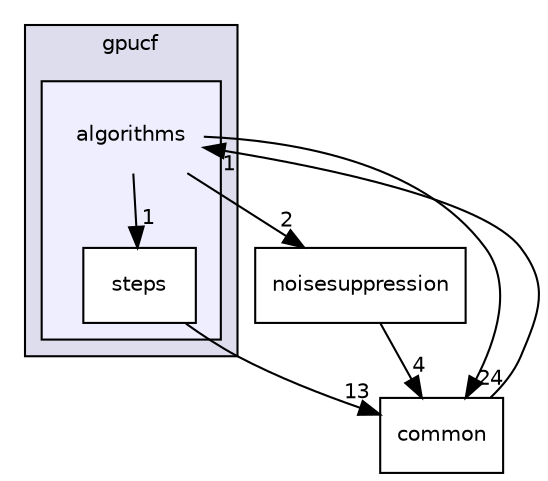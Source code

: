 digraph "/home/travis/build/AliceO2Group/AliceO2/GPU/GPUTracking/gpucf/src/gpucf/algorithms" {
  bgcolor=transparent;
  compound=true
  node [ fontsize="10", fontname="Helvetica"];
  edge [ labelfontsize="10", labelfontname="Helvetica"];
  subgraph clusterdir_1f37fe911f5f6fdd23ae7f4624eb6bed {
    graph [ bgcolor="#ddddee", pencolor="black", label="gpucf" fontname="Helvetica", fontsize="10", URL="dir_1f37fe911f5f6fdd23ae7f4624eb6bed.html"]
  subgraph clusterdir_879532f6cbe4a9fc2c5a2b53fdd6aab9 {
    graph [ bgcolor="#eeeeff", pencolor="black", label="" URL="dir_879532f6cbe4a9fc2c5a2b53fdd6aab9.html"];
    dir_879532f6cbe4a9fc2c5a2b53fdd6aab9 [shape=plaintext label="algorithms"];
    dir_f84d4b0ea8680a108a97e677c4a6fb65 [shape=box label="steps" color="black" fillcolor="white" style="filled" URL="dir_f84d4b0ea8680a108a97e677c4a6fb65.html"];
  }
  }
  dir_ee969a39af85d7c00517a75aad6e875e [shape=box label="noisesuppression" URL="dir_ee969a39af85d7c00517a75aad6e875e.html"];
  dir_38cee04c34cfb929585cd851b54cb791 [shape=box label="common" URL="dir_38cee04c34cfb929585cd851b54cb791.html"];
  dir_ee969a39af85d7c00517a75aad6e875e->dir_38cee04c34cfb929585cd851b54cb791 [headlabel="4", labeldistance=1.5 headhref="dir_000602_000100.html"];
  dir_879532f6cbe4a9fc2c5a2b53fdd6aab9->dir_ee969a39af85d7c00517a75aad6e875e [headlabel="2", labeldistance=1.5 headhref="dir_000599_000602.html"];
  dir_879532f6cbe4a9fc2c5a2b53fdd6aab9->dir_f84d4b0ea8680a108a97e677c4a6fb65 [headlabel="1", labeldistance=1.5 headhref="dir_000599_000600.html"];
  dir_879532f6cbe4a9fc2c5a2b53fdd6aab9->dir_38cee04c34cfb929585cd851b54cb791 [headlabel="24", labeldistance=1.5 headhref="dir_000599_000100.html"];
  dir_f84d4b0ea8680a108a97e677c4a6fb65->dir_38cee04c34cfb929585cd851b54cb791 [headlabel="13", labeldistance=1.5 headhref="dir_000600_000100.html"];
  dir_38cee04c34cfb929585cd851b54cb791->dir_879532f6cbe4a9fc2c5a2b53fdd6aab9 [headlabel="1", labeldistance=1.5 headhref="dir_000100_000599.html"];
}
